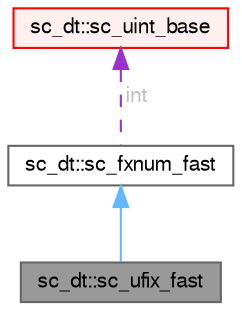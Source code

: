 digraph "sc_dt::sc_ufix_fast"
{
 // LATEX_PDF_SIZE
  bgcolor="transparent";
  edge [fontname=FreeSans,fontsize=10,labelfontname=FreeSans,labelfontsize=10];
  node [fontname=FreeSans,fontsize=10,shape=box,height=0.2,width=0.4];
  Node1 [id="Node000001",label="sc_dt::sc_ufix_fast",height=0.2,width=0.4,color="gray40", fillcolor="grey60", style="filled", fontcolor="black",tooltip=" "];
  Node2 -> Node1 [id="edge1_Node000001_Node000002",dir="back",color="steelblue1",style="solid",tooltip=" "];
  Node2 [id="Node000002",label="sc_dt::sc_fxnum_fast",height=0.2,width=0.4,color="gray40", fillcolor="white", style="filled",URL="$a01745.html",tooltip=" "];
  Node3 -> Node2 [id="edge2_Node000002_Node000003",dir="back",color="darkorchid3",style="dashed",tooltip=" ",label=" int",fontcolor="grey" ];
  Node3 [id="Node000003",label="sc_dt::sc_uint_base",height=0.2,width=0.4,color="red", fillcolor="#FFF0F0", style="filled",URL="$a01917.html",tooltip=" "];
}
